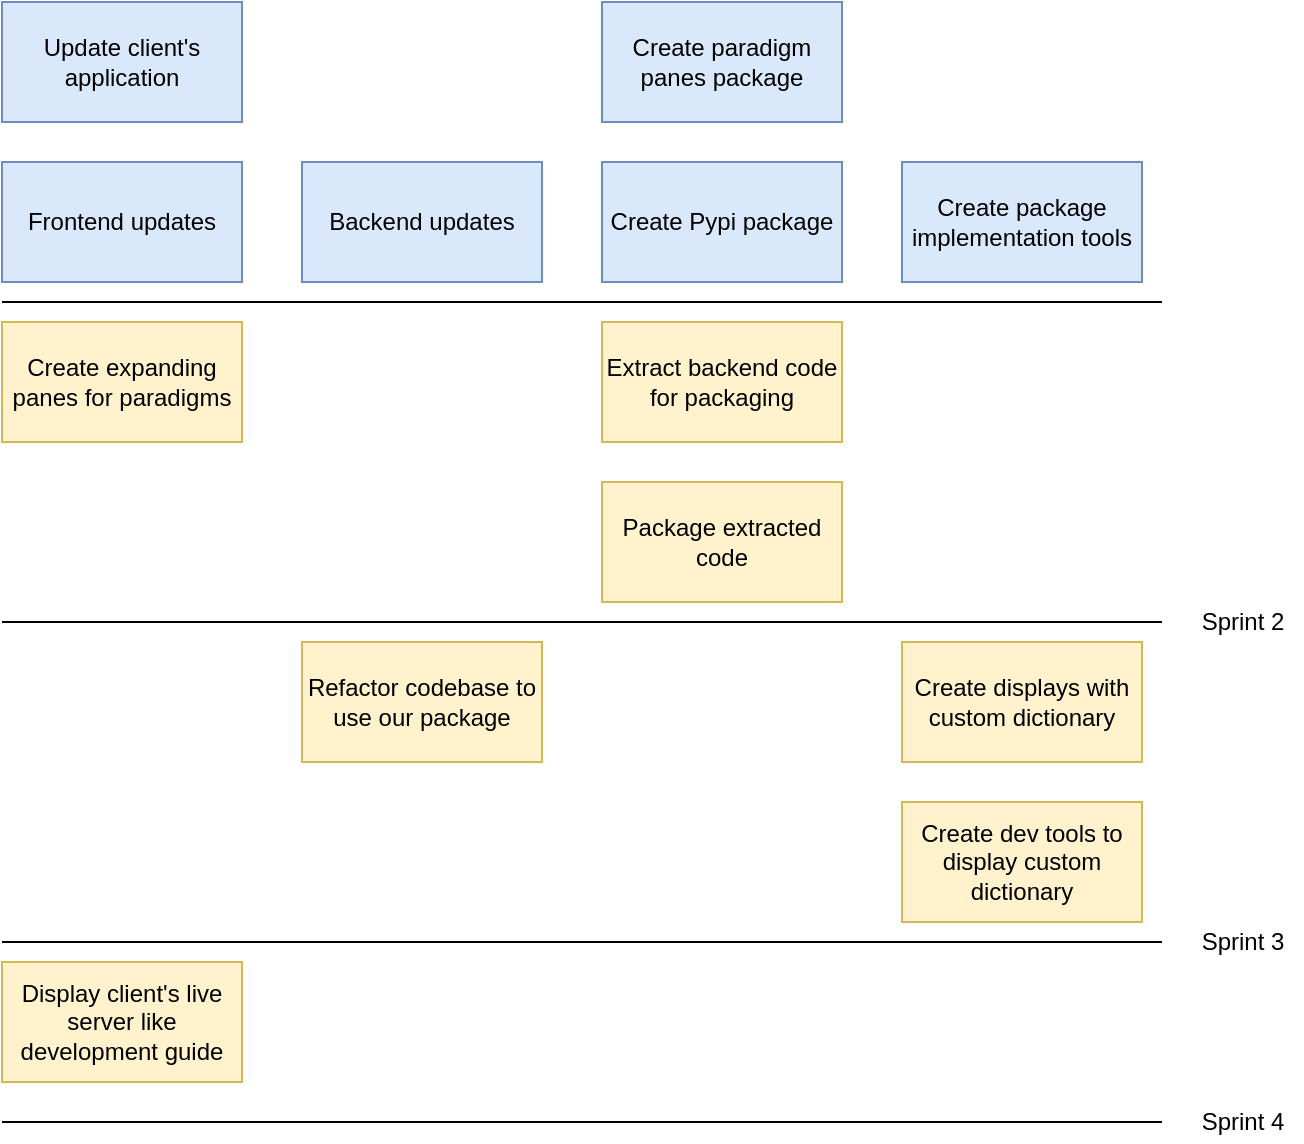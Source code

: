 <mxfile version="16.5.2" type="device"><diagram id="DH2O3nzmQv25NYG_T0az" name="Page-1"><mxGraphModel dx="1463" dy="762" grid="1" gridSize="10" guides="1" tooltips="1" connect="1" arrows="1" fold="1" page="1" pageScale="1" pageWidth="850" pageHeight="1100" math="0" shadow="0"><root><mxCell id="0"/><mxCell id="1" parent="0"/><mxCell id="b3nPo-siU0iEB3D6mTc5-2" value="Extract backend code for packaging" style="rounded=0;whiteSpace=wrap;html=1;fillColor=#fff2cc;strokeColor=#d6b656;" vertex="1" parent="1"><mxGeometry x="350" y="410" width="120" height="60" as="geometry"/></mxCell><mxCell id="b3nPo-siU0iEB3D6mTc5-3" value="Package extracted code" style="rounded=0;whiteSpace=wrap;html=1;fillColor=#fff2cc;strokeColor=#d6b656;" vertex="1" parent="1"><mxGeometry x="350" y="490" width="120" height="60" as="geometry"/></mxCell><mxCell id="b3nPo-siU0iEB3D6mTc5-4" value="Refactor codebase to use our package" style="rounded=0;whiteSpace=wrap;html=1;fillColor=#fff2cc;strokeColor=#d6b656;" vertex="1" parent="1"><mxGeometry x="200" y="570" width="120" height="60" as="geometry"/></mxCell><mxCell id="b3nPo-siU0iEB3D6mTc5-5" value="Create expanding panes for paradigms" style="rounded=0;whiteSpace=wrap;html=1;fillColor=#fff2cc;strokeColor=#d6b656;" vertex="1" parent="1"><mxGeometry x="50" y="410" width="120" height="60" as="geometry"/></mxCell><mxCell id="b3nPo-siU0iEB3D6mTc5-7" value="Create displays with custom dictionary" style="rounded=0;whiteSpace=wrap;html=1;fillColor=#fff2cc;strokeColor=#d6b656;" vertex="1" parent="1"><mxGeometry x="500" y="570" width="120" height="60" as="geometry"/></mxCell><mxCell id="b3nPo-siU0iEB3D6mTc5-8" value="Create dev tools to display custom dictionary" style="rounded=0;whiteSpace=wrap;html=1;fillColor=#fff2cc;strokeColor=#d6b656;" vertex="1" parent="1"><mxGeometry x="500" y="650" width="120" height="60" as="geometry"/></mxCell><mxCell id="b3nPo-siU0iEB3D6mTc5-9" value="Display client's live server like development guide" style="rounded=0;whiteSpace=wrap;html=1;fillColor=#fff2cc;strokeColor=#d6b656;" vertex="1" parent="1"><mxGeometry x="50" y="730" width="120" height="60" as="geometry"/></mxCell><mxCell id="b3nPo-siU0iEB3D6mTc5-10" value="Update client's application" style="rounded=0;whiteSpace=wrap;html=1;fillColor=#dae8fc;strokeColor=#6c8ebf;" vertex="1" parent="1"><mxGeometry x="50" y="250" width="120" height="60" as="geometry"/></mxCell><mxCell id="b3nPo-siU0iEB3D6mTc5-11" value="Create paradigm panes package" style="rounded=0;whiteSpace=wrap;html=1;fillColor=#dae8fc;strokeColor=#6c8ebf;" vertex="1" parent="1"><mxGeometry x="350" y="250" width="120" height="60" as="geometry"/></mxCell><mxCell id="b3nPo-siU0iEB3D6mTc5-12" value="Create Pypi package" style="rounded=0;whiteSpace=wrap;html=1;fillColor=#dae8fc;strokeColor=#6c8ebf;" vertex="1" parent="1"><mxGeometry x="350" y="330" width="120" height="60" as="geometry"/></mxCell><mxCell id="b3nPo-siU0iEB3D6mTc5-13" value="Frontend updates" style="rounded=0;whiteSpace=wrap;html=1;fillColor=#dae8fc;strokeColor=#6c8ebf;" vertex="1" parent="1"><mxGeometry x="50" y="330" width="120" height="60" as="geometry"/></mxCell><mxCell id="b3nPo-siU0iEB3D6mTc5-14" value="Backend updates" style="rounded=0;whiteSpace=wrap;html=1;fillColor=#dae8fc;strokeColor=#6c8ebf;" vertex="1" parent="1"><mxGeometry x="200" y="330" width="120" height="60" as="geometry"/></mxCell><mxCell id="b3nPo-siU0iEB3D6mTc5-15" value="Create package implementation tools" style="rounded=0;whiteSpace=wrap;html=1;fillColor=#dae8fc;strokeColor=#6c8ebf;" vertex="1" parent="1"><mxGeometry x="500" y="330" width="120" height="60" as="geometry"/></mxCell><mxCell id="b3nPo-siU0iEB3D6mTc5-16" value="" style="endArrow=none;html=1;rounded=0;" edge="1" parent="1"><mxGeometry width="50" height="50" relative="1" as="geometry"><mxPoint x="50" y="400" as="sourcePoint"/><mxPoint x="630" y="400" as="targetPoint"/></mxGeometry></mxCell><mxCell id="b3nPo-siU0iEB3D6mTc5-17" value="" style="endArrow=none;html=1;rounded=0;" edge="1" parent="1"><mxGeometry width="50" height="50" relative="1" as="geometry"><mxPoint x="50" y="560" as="sourcePoint"/><mxPoint x="630" y="560" as="targetPoint"/></mxGeometry></mxCell><mxCell id="b3nPo-siU0iEB3D6mTc5-18" value="" style="endArrow=none;html=1;rounded=0;" edge="1" parent="1"><mxGeometry width="50" height="50" relative="1" as="geometry"><mxPoint x="50" y="720" as="sourcePoint"/><mxPoint x="630" y="720" as="targetPoint"/></mxGeometry></mxCell><mxCell id="b3nPo-siU0iEB3D6mTc5-20" value="" style="endArrow=none;html=1;rounded=0;" edge="1" parent="1"><mxGeometry width="50" height="50" relative="1" as="geometry"><mxPoint x="50" y="810" as="sourcePoint"/><mxPoint x="630" y="810" as="targetPoint"/></mxGeometry></mxCell><mxCell id="b3nPo-siU0iEB3D6mTc5-21" value="Sprint 2" style="text;html=1;align=center;verticalAlign=middle;resizable=0;points=[];autosize=1;strokeColor=none;fillColor=none;" vertex="1" parent="1"><mxGeometry x="640" y="550" width="60" height="20" as="geometry"/></mxCell><mxCell id="b3nPo-siU0iEB3D6mTc5-22" value="Sprint 4" style="text;html=1;align=center;verticalAlign=middle;resizable=0;points=[];autosize=1;strokeColor=none;fillColor=none;" vertex="1" parent="1"><mxGeometry x="640" y="800" width="60" height="20" as="geometry"/></mxCell><mxCell id="b3nPo-siU0iEB3D6mTc5-23" value="Sprint 3" style="text;html=1;align=center;verticalAlign=middle;resizable=0;points=[];autosize=1;strokeColor=none;fillColor=none;" vertex="1" parent="1"><mxGeometry x="640" y="710" width="60" height="20" as="geometry"/></mxCell></root></mxGraphModel></diagram></mxfile>